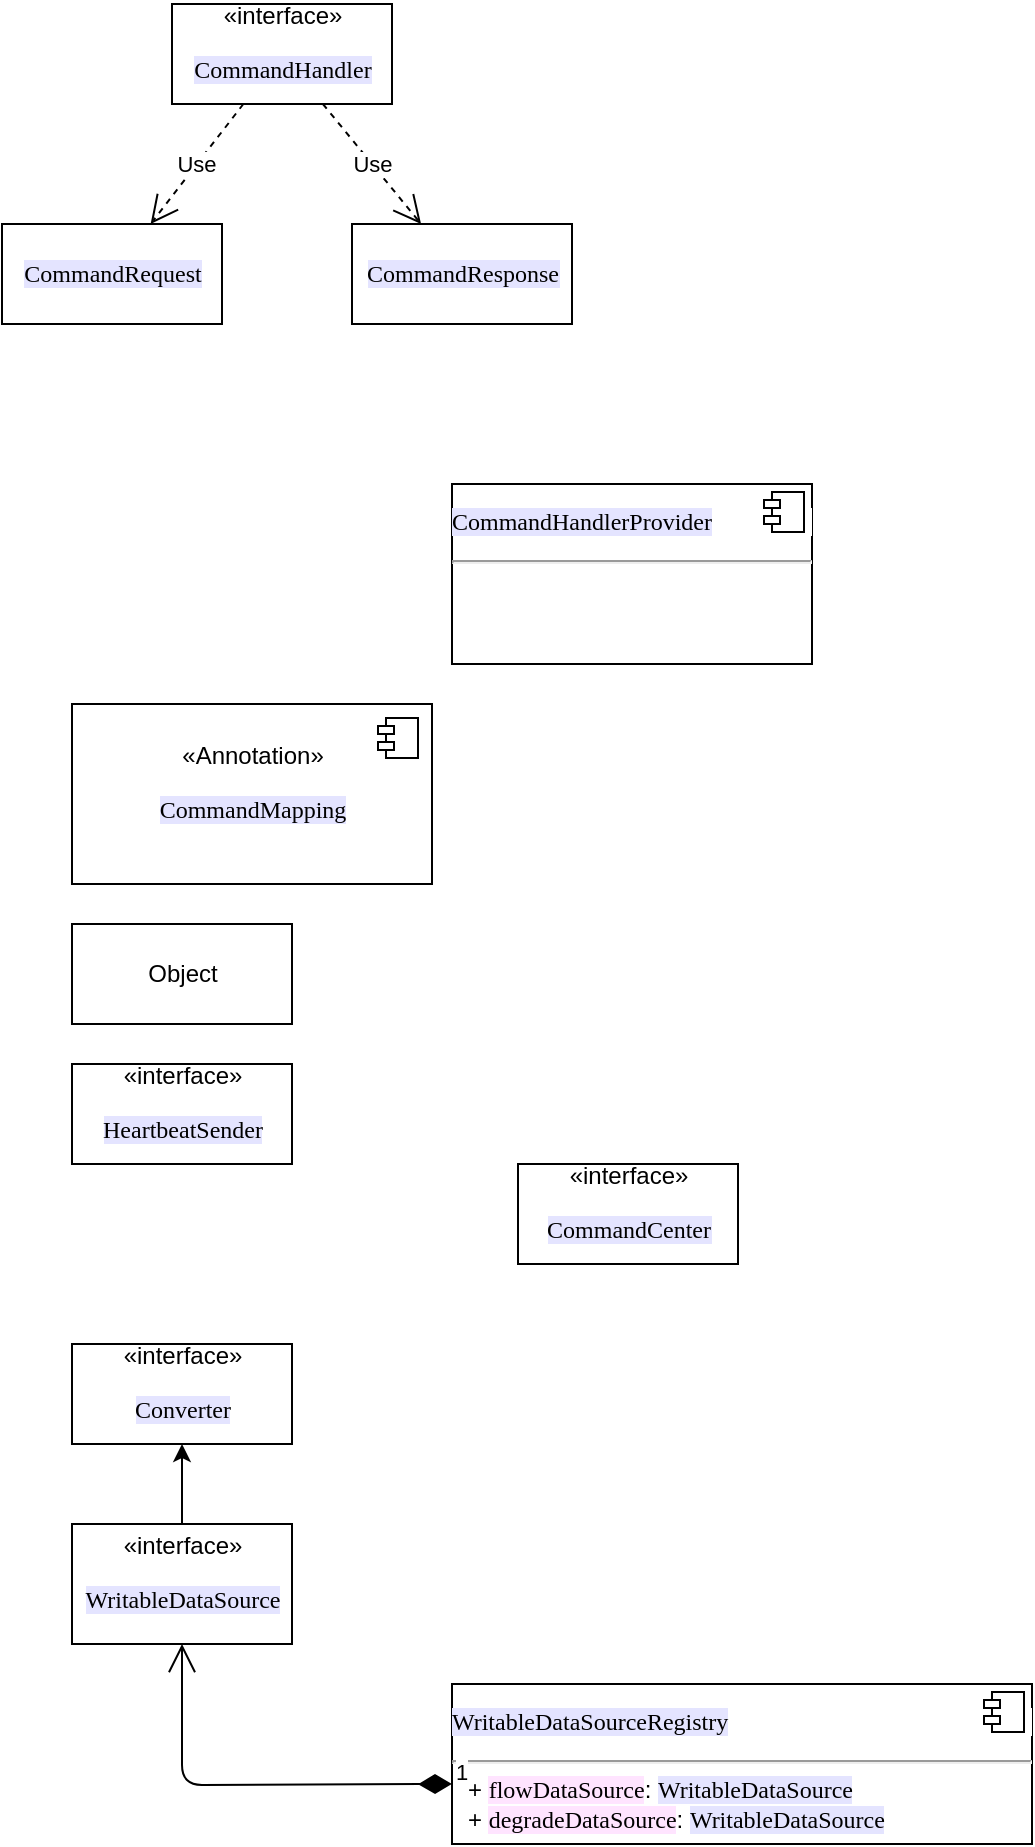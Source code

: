 <mxfile version="12.2.6" type="github" pages="1">
  <diagram id="KqSSShnu_zqnlX3PPxr-" name="第 1 页">
    <mxGraphModel dx="1168" dy="600" grid="1" gridSize="10" guides="1" tooltips="1" connect="1" arrows="1" fold="1" page="1" pageScale="1" pageWidth="827" pageHeight="1169" math="0" shadow="0">
      <root>
        <mxCell id="0"/>
        <mxCell id="1" parent="0"/>
        <mxCell id="y3yJiwpzIf4GWc2rWJCF-1" value="&lt;pre style=&quot;background-color: rgb(255 , 255 , 255) ; font-family: &amp;#34;consolas&amp;#34; ; font-size: 9pt&quot;&gt;&lt;span style=&quot;background-color: #e4e4ff&quot;&gt;CommandRequest&lt;/span&gt;&lt;/pre&gt;" style="html=1;" vertex="1" parent="1">
          <mxGeometry x="155" y="340" width="110" height="50" as="geometry"/>
        </mxCell>
        <mxCell id="y3yJiwpzIf4GWc2rWJCF-2" value="«interface»&lt;br&gt;&lt;pre style=&quot;background-color: rgb(255 , 255 , 255) ; font-family: &amp;#34;consolas&amp;#34; ; font-size: 9pt&quot;&gt;&lt;span style=&quot;background-color: #e4e4ff&quot;&gt;CommandHandler&lt;/span&gt;&lt;/pre&gt;" style="html=1;" vertex="1" parent="1">
          <mxGeometry x="240" y="230" width="110" height="50" as="geometry"/>
        </mxCell>
        <mxCell id="y3yJiwpzIf4GWc2rWJCF-3" value="&lt;pre style=&quot;background-color: rgb(255 , 255 , 255) ; font-family: &amp;#34;consolas&amp;#34; ; font-size: 9pt&quot;&gt;&lt;span style=&quot;background-color: #e4e4ff&quot;&gt;CommandResponse&lt;/span&gt;&lt;/pre&gt;" style="html=1;" vertex="1" parent="1">
          <mxGeometry x="330" y="340" width="110" height="50" as="geometry"/>
        </mxCell>
        <mxCell id="y3yJiwpzIf4GWc2rWJCF-4" value="&lt;pre style=&quot;background-color: rgb(255 , 255 , 255) ; font-family: &amp;#34;consolas&amp;#34; ; font-size: 9pt&quot;&gt;&lt;span style=&quot;background-color: #e4e4ff&quot;&gt;CommandHandlerProvider&lt;/span&gt;&lt;/pre&gt;&lt;hr&gt;&lt;p style=&quot;margin: 0px ; margin-left: 8px&quot;&gt;&lt;br&gt;&lt;/p&gt;" style="align=left;overflow=fill;html=1;" vertex="1" parent="1">
          <mxGeometry x="380" y="470" width="180" height="90" as="geometry"/>
        </mxCell>
        <mxCell id="y3yJiwpzIf4GWc2rWJCF-5" value="" style="shape=component;jettyWidth=8;jettyHeight=4;" vertex="1" parent="y3yJiwpzIf4GWc2rWJCF-4">
          <mxGeometry x="1" width="20" height="20" relative="1" as="geometry">
            <mxPoint x="-24" y="4" as="offset"/>
          </mxGeometry>
        </mxCell>
        <mxCell id="y3yJiwpzIf4GWc2rWJCF-6" value="«Annotation»&lt;br&gt;&lt;pre style=&quot;background-color: rgb(255 , 255 , 255) ; font-family: &amp;#34;consolas&amp;#34; ; font-size: 9pt&quot;&gt;&lt;span style=&quot;background-color: #e4e4ff&quot;&gt;CommandMapping&lt;/span&gt;&lt;/pre&gt;" style="html=1;" vertex="1" parent="1">
          <mxGeometry x="190" y="580" width="180" height="90" as="geometry"/>
        </mxCell>
        <mxCell id="y3yJiwpzIf4GWc2rWJCF-7" value="" style="shape=component;jettyWidth=8;jettyHeight=4;" vertex="1" parent="y3yJiwpzIf4GWc2rWJCF-6">
          <mxGeometry x="1" width="20" height="20" relative="1" as="geometry">
            <mxPoint x="-27" y="7" as="offset"/>
          </mxGeometry>
        </mxCell>
        <mxCell id="y3yJiwpzIf4GWc2rWJCF-8" value="Object" style="html=1;" vertex="1" parent="1">
          <mxGeometry x="190" y="690" width="110" height="50" as="geometry"/>
        </mxCell>
        <mxCell id="y3yJiwpzIf4GWc2rWJCF-9" value="«interface»&lt;br&gt;&lt;pre style=&quot;background-color: rgb(255 , 255 , 255) ; font-family: &amp;#34;consolas&amp;#34; ; font-size: 9pt&quot;&gt;&lt;span style=&quot;background-color: #e4e4ff&quot;&gt;HeartbeatSender&lt;/span&gt;&lt;/pre&gt;" style="html=1;" vertex="1" parent="1">
          <mxGeometry x="190" y="760" width="110" height="50" as="geometry"/>
        </mxCell>
        <mxCell id="y3yJiwpzIf4GWc2rWJCF-10" value="«interface»&lt;br&gt;&lt;pre style=&quot;background-color: rgb(255 , 255 , 255) ; font-family: &amp;#34;consolas&amp;#34; ; font-size: 9pt&quot;&gt;&lt;span style=&quot;background-color: #e4e4ff&quot;&gt;CommandCenter&lt;/span&gt;&lt;/pre&gt;" style="html=1;" vertex="1" parent="1">
          <mxGeometry x="413" y="810" width="110" height="50" as="geometry"/>
        </mxCell>
        <mxCell id="y3yJiwpzIf4GWc2rWJCF-11" value="«interface»&lt;br&gt;&lt;pre style=&quot;background-color: rgb(255 , 255 , 255) ; font-family: &amp;#34;consolas&amp;#34; ; font-size: 9pt&quot;&gt;&lt;span style=&quot;background-color: #e4e4ff&quot;&gt;Converter&lt;/span&gt;&lt;/pre&gt;" style="html=1;" vertex="1" parent="1">
          <mxGeometry x="190" y="900" width="110" height="50" as="geometry"/>
        </mxCell>
        <mxCell id="y3yJiwpzIf4GWc2rWJCF-16" style="edgeStyle=orthogonalEdgeStyle;rounded=0;orthogonalLoop=1;jettySize=auto;html=1;exitX=0.5;exitY=0;exitDx=0;exitDy=0;" edge="1" parent="1" source="y3yJiwpzIf4GWc2rWJCF-12" target="y3yJiwpzIf4GWc2rWJCF-11">
          <mxGeometry relative="1" as="geometry"/>
        </mxCell>
        <mxCell id="y3yJiwpzIf4GWc2rWJCF-12" value="«interface»&lt;br&gt;&lt;pre style=&quot;background-color: rgb(255 , 255 , 255) ; font-family: &amp;#34;consolas&amp;#34; ; font-size: 9pt&quot;&gt;&lt;span style=&quot;background-color: #e4e4ff&quot;&gt;WritableDataSource&lt;/span&gt;&lt;/pre&gt;" style="html=1;" vertex="1" parent="1">
          <mxGeometry x="190" y="990" width="110" height="60" as="geometry"/>
        </mxCell>
        <mxCell id="y3yJiwpzIf4GWc2rWJCF-13" value="&lt;pre style=&quot;background-color: rgb(255 , 255 , 255) ; font-family: &amp;#34;consolas&amp;#34; ; font-size: 9pt&quot;&gt;&lt;span style=&quot;background-color: #e4e4ff&quot;&gt;WritableDataSourceRegistry&lt;/span&gt;&lt;/pre&gt;&lt;hr&gt;&lt;p style=&quot;margin: 0px ; margin-left: 8px&quot;&gt;+&amp;nbsp;&lt;span style=&quot;background-color: rgb(255 , 228 , 255) ; font-family: &amp;#34;consolas&amp;#34; ; font-size: 9pt&quot;&gt;flowDataSource&lt;/span&gt;&lt;span&gt;:&amp;nbsp;&lt;/span&gt;&lt;span style=&quot;font-size: 9pt ; background-color: rgb(228 , 228 , 255) ; font-family: &amp;#34;consolas&amp;#34;&quot;&gt;WritableDataSource&lt;/span&gt;&lt;/p&gt;&lt;p style=&quot;margin: 0px ; margin-left: 8px&quot;&gt;+&amp;nbsp;&lt;span style=&quot;background-color: rgb(255 , 228 , 255) ; font-family: &amp;#34;consolas&amp;#34; ; font-size: 9pt&quot;&gt;degradeDataSource&lt;/span&gt;&lt;span&gt;:&amp;nbsp;&lt;/span&gt;&lt;span style=&quot;background-color: rgb(228 , 228 , 255) ; font-family: &amp;#34;consolas&amp;#34; ; font-size: 9pt&quot;&gt;WritableDataSource&lt;/span&gt;&lt;/p&gt;" style="align=left;overflow=fill;html=1;" vertex="1" parent="1">
          <mxGeometry x="380" y="1070" width="290" height="80" as="geometry"/>
        </mxCell>
        <mxCell id="y3yJiwpzIf4GWc2rWJCF-14" value="" style="shape=component;jettyWidth=8;jettyHeight=4;" vertex="1" parent="y3yJiwpzIf4GWc2rWJCF-13">
          <mxGeometry x="1" width="20" height="20" relative="1" as="geometry">
            <mxPoint x="-24" y="4" as="offset"/>
          </mxGeometry>
        </mxCell>
        <mxCell id="y3yJiwpzIf4GWc2rWJCF-15" value="1" style="endArrow=open;html=1;endSize=12;startArrow=diamondThin;startSize=14;startFill=1;edgeStyle=orthogonalEdgeStyle;align=left;verticalAlign=bottom;" edge="1" parent="y3yJiwpzIf4GWc2rWJCF-13" target="y3yJiwpzIf4GWc2rWJCF-12">
          <mxGeometry x="-1" y="3" relative="1" as="geometry">
            <mxPoint y="50" as="sourcePoint"/>
            <mxPoint x="345" y="50" as="targetPoint"/>
          </mxGeometry>
        </mxCell>
        <mxCell id="y3yJiwpzIf4GWc2rWJCF-17" value="Use" style="endArrow=open;endSize=12;dashed=1;html=1;" edge="1" parent="1" source="y3yJiwpzIf4GWc2rWJCF-2" target="y3yJiwpzIf4GWc2rWJCF-1">
          <mxGeometry width="160" relative="1" as="geometry">
            <mxPoint x="70" y="490" as="sourcePoint"/>
            <mxPoint x="230" y="490" as="targetPoint"/>
          </mxGeometry>
        </mxCell>
        <mxCell id="y3yJiwpzIf4GWc2rWJCF-19" value="Use" style="endArrow=open;endSize=12;dashed=1;html=1;" edge="1" parent="1" source="y3yJiwpzIf4GWc2rWJCF-2" target="y3yJiwpzIf4GWc2rWJCF-3">
          <mxGeometry width="160" relative="1" as="geometry">
            <mxPoint x="400" y="290" as="sourcePoint"/>
            <mxPoint x="560" y="290" as="targetPoint"/>
          </mxGeometry>
        </mxCell>
      </root>
    </mxGraphModel>
  </diagram>
</mxfile>
